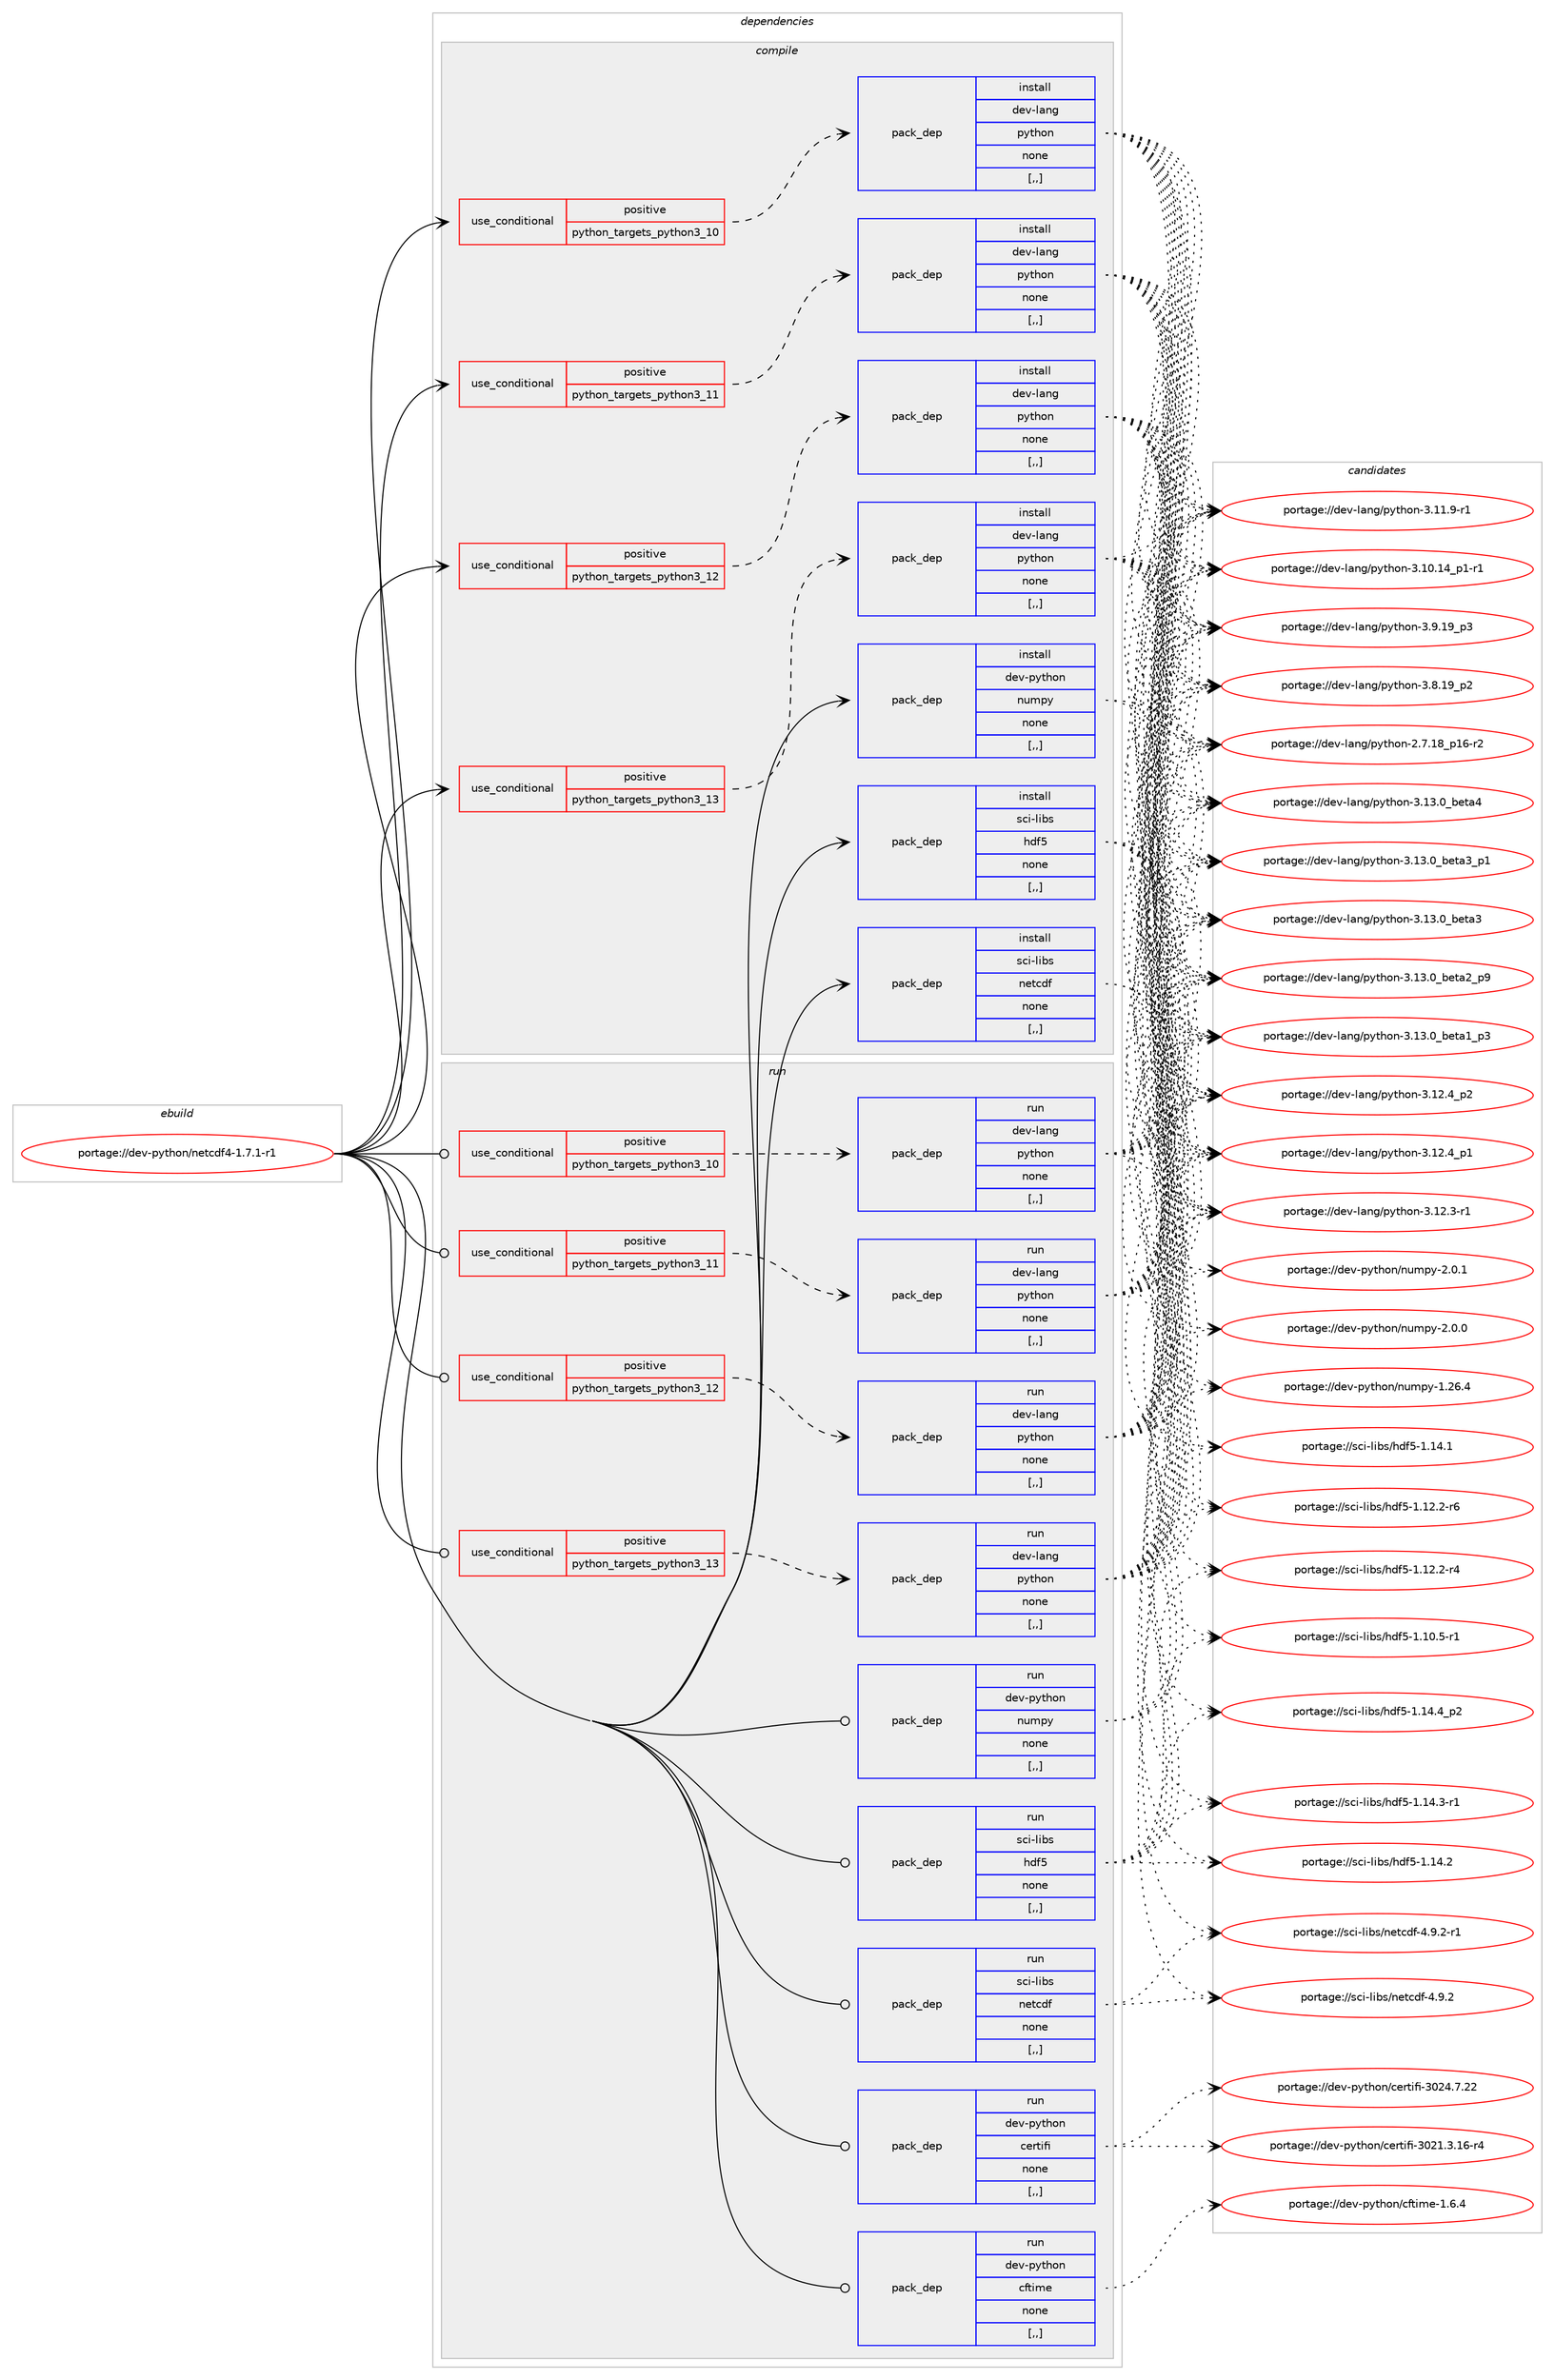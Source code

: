 digraph prolog {

# *************
# Graph options
# *************

newrank=true;
concentrate=true;
compound=true;
graph [rankdir=LR,fontname=Helvetica,fontsize=10,ranksep=1.5];#, ranksep=2.5, nodesep=0.2];
edge  [arrowhead=vee];
node  [fontname=Helvetica,fontsize=10];

# **********
# The ebuild
# **********

subgraph cluster_leftcol {
color=gray;
label=<<i>ebuild</i>>;
id [label="portage://dev-python/netcdf4-1.7.1-r1", color=red, width=4, href="../dev-python/netcdf4-1.7.1-r1.svg"];
}

# ****************
# The dependencies
# ****************

subgraph cluster_midcol {
color=gray;
label=<<i>dependencies</i>>;
subgraph cluster_compile {
fillcolor="#eeeeee";
style=filled;
label=<<i>compile</i>>;
subgraph cond35279 {
dependency152573 [label=<<TABLE BORDER="0" CELLBORDER="1" CELLSPACING="0" CELLPADDING="4"><TR><TD ROWSPAN="3" CELLPADDING="10">use_conditional</TD></TR><TR><TD>positive</TD></TR><TR><TD>python_targets_python3_10</TD></TR></TABLE>>, shape=none, color=red];
subgraph pack116045 {
dependency152574 [label=<<TABLE BORDER="0" CELLBORDER="1" CELLSPACING="0" CELLPADDING="4" WIDTH="220"><TR><TD ROWSPAN="6" CELLPADDING="30">pack_dep</TD></TR><TR><TD WIDTH="110">install</TD></TR><TR><TD>dev-lang</TD></TR><TR><TD>python</TD></TR><TR><TD>none</TD></TR><TR><TD>[,,]</TD></TR></TABLE>>, shape=none, color=blue];
}
dependency152573:e -> dependency152574:w [weight=20,style="dashed",arrowhead="vee"];
}
id:e -> dependency152573:w [weight=20,style="solid",arrowhead="vee"];
subgraph cond35280 {
dependency152575 [label=<<TABLE BORDER="0" CELLBORDER="1" CELLSPACING="0" CELLPADDING="4"><TR><TD ROWSPAN="3" CELLPADDING="10">use_conditional</TD></TR><TR><TD>positive</TD></TR><TR><TD>python_targets_python3_11</TD></TR></TABLE>>, shape=none, color=red];
subgraph pack116046 {
dependency152576 [label=<<TABLE BORDER="0" CELLBORDER="1" CELLSPACING="0" CELLPADDING="4" WIDTH="220"><TR><TD ROWSPAN="6" CELLPADDING="30">pack_dep</TD></TR><TR><TD WIDTH="110">install</TD></TR><TR><TD>dev-lang</TD></TR><TR><TD>python</TD></TR><TR><TD>none</TD></TR><TR><TD>[,,]</TD></TR></TABLE>>, shape=none, color=blue];
}
dependency152575:e -> dependency152576:w [weight=20,style="dashed",arrowhead="vee"];
}
id:e -> dependency152575:w [weight=20,style="solid",arrowhead="vee"];
subgraph cond35281 {
dependency152577 [label=<<TABLE BORDER="0" CELLBORDER="1" CELLSPACING="0" CELLPADDING="4"><TR><TD ROWSPAN="3" CELLPADDING="10">use_conditional</TD></TR><TR><TD>positive</TD></TR><TR><TD>python_targets_python3_12</TD></TR></TABLE>>, shape=none, color=red];
subgraph pack116047 {
dependency152578 [label=<<TABLE BORDER="0" CELLBORDER="1" CELLSPACING="0" CELLPADDING="4" WIDTH="220"><TR><TD ROWSPAN="6" CELLPADDING="30">pack_dep</TD></TR><TR><TD WIDTH="110">install</TD></TR><TR><TD>dev-lang</TD></TR><TR><TD>python</TD></TR><TR><TD>none</TD></TR><TR><TD>[,,]</TD></TR></TABLE>>, shape=none, color=blue];
}
dependency152577:e -> dependency152578:w [weight=20,style="dashed",arrowhead="vee"];
}
id:e -> dependency152577:w [weight=20,style="solid",arrowhead="vee"];
subgraph cond35282 {
dependency152579 [label=<<TABLE BORDER="0" CELLBORDER="1" CELLSPACING="0" CELLPADDING="4"><TR><TD ROWSPAN="3" CELLPADDING="10">use_conditional</TD></TR><TR><TD>positive</TD></TR><TR><TD>python_targets_python3_13</TD></TR></TABLE>>, shape=none, color=red];
subgraph pack116048 {
dependency152580 [label=<<TABLE BORDER="0" CELLBORDER="1" CELLSPACING="0" CELLPADDING="4" WIDTH="220"><TR><TD ROWSPAN="6" CELLPADDING="30">pack_dep</TD></TR><TR><TD WIDTH="110">install</TD></TR><TR><TD>dev-lang</TD></TR><TR><TD>python</TD></TR><TR><TD>none</TD></TR><TR><TD>[,,]</TD></TR></TABLE>>, shape=none, color=blue];
}
dependency152579:e -> dependency152580:w [weight=20,style="dashed",arrowhead="vee"];
}
id:e -> dependency152579:w [weight=20,style="solid",arrowhead="vee"];
subgraph pack116049 {
dependency152581 [label=<<TABLE BORDER="0" CELLBORDER="1" CELLSPACING="0" CELLPADDING="4" WIDTH="220"><TR><TD ROWSPAN="6" CELLPADDING="30">pack_dep</TD></TR><TR><TD WIDTH="110">install</TD></TR><TR><TD>dev-python</TD></TR><TR><TD>numpy</TD></TR><TR><TD>none</TD></TR><TR><TD>[,,]</TD></TR></TABLE>>, shape=none, color=blue];
}
id:e -> dependency152581:w [weight=20,style="solid",arrowhead="vee"];
subgraph pack116050 {
dependency152582 [label=<<TABLE BORDER="0" CELLBORDER="1" CELLSPACING="0" CELLPADDING="4" WIDTH="220"><TR><TD ROWSPAN="6" CELLPADDING="30">pack_dep</TD></TR><TR><TD WIDTH="110">install</TD></TR><TR><TD>sci-libs</TD></TR><TR><TD>hdf5</TD></TR><TR><TD>none</TD></TR><TR><TD>[,,]</TD></TR></TABLE>>, shape=none, color=blue];
}
id:e -> dependency152582:w [weight=20,style="solid",arrowhead="vee"];
subgraph pack116051 {
dependency152583 [label=<<TABLE BORDER="0" CELLBORDER="1" CELLSPACING="0" CELLPADDING="4" WIDTH="220"><TR><TD ROWSPAN="6" CELLPADDING="30">pack_dep</TD></TR><TR><TD WIDTH="110">install</TD></TR><TR><TD>sci-libs</TD></TR><TR><TD>netcdf</TD></TR><TR><TD>none</TD></TR><TR><TD>[,,]</TD></TR></TABLE>>, shape=none, color=blue];
}
id:e -> dependency152583:w [weight=20,style="solid",arrowhead="vee"];
}
subgraph cluster_compileandrun {
fillcolor="#eeeeee";
style=filled;
label=<<i>compile and run</i>>;
}
subgraph cluster_run {
fillcolor="#eeeeee";
style=filled;
label=<<i>run</i>>;
subgraph cond35283 {
dependency152584 [label=<<TABLE BORDER="0" CELLBORDER="1" CELLSPACING="0" CELLPADDING="4"><TR><TD ROWSPAN="3" CELLPADDING="10">use_conditional</TD></TR><TR><TD>positive</TD></TR><TR><TD>python_targets_python3_10</TD></TR></TABLE>>, shape=none, color=red];
subgraph pack116052 {
dependency152585 [label=<<TABLE BORDER="0" CELLBORDER="1" CELLSPACING="0" CELLPADDING="4" WIDTH="220"><TR><TD ROWSPAN="6" CELLPADDING="30">pack_dep</TD></TR><TR><TD WIDTH="110">run</TD></TR><TR><TD>dev-lang</TD></TR><TR><TD>python</TD></TR><TR><TD>none</TD></TR><TR><TD>[,,]</TD></TR></TABLE>>, shape=none, color=blue];
}
dependency152584:e -> dependency152585:w [weight=20,style="dashed",arrowhead="vee"];
}
id:e -> dependency152584:w [weight=20,style="solid",arrowhead="odot"];
subgraph cond35284 {
dependency152586 [label=<<TABLE BORDER="0" CELLBORDER="1" CELLSPACING="0" CELLPADDING="4"><TR><TD ROWSPAN="3" CELLPADDING="10">use_conditional</TD></TR><TR><TD>positive</TD></TR><TR><TD>python_targets_python3_11</TD></TR></TABLE>>, shape=none, color=red];
subgraph pack116053 {
dependency152587 [label=<<TABLE BORDER="0" CELLBORDER="1" CELLSPACING="0" CELLPADDING="4" WIDTH="220"><TR><TD ROWSPAN="6" CELLPADDING="30">pack_dep</TD></TR><TR><TD WIDTH="110">run</TD></TR><TR><TD>dev-lang</TD></TR><TR><TD>python</TD></TR><TR><TD>none</TD></TR><TR><TD>[,,]</TD></TR></TABLE>>, shape=none, color=blue];
}
dependency152586:e -> dependency152587:w [weight=20,style="dashed",arrowhead="vee"];
}
id:e -> dependency152586:w [weight=20,style="solid",arrowhead="odot"];
subgraph cond35285 {
dependency152588 [label=<<TABLE BORDER="0" CELLBORDER="1" CELLSPACING="0" CELLPADDING="4"><TR><TD ROWSPAN="3" CELLPADDING="10">use_conditional</TD></TR><TR><TD>positive</TD></TR><TR><TD>python_targets_python3_12</TD></TR></TABLE>>, shape=none, color=red];
subgraph pack116054 {
dependency152589 [label=<<TABLE BORDER="0" CELLBORDER="1" CELLSPACING="0" CELLPADDING="4" WIDTH="220"><TR><TD ROWSPAN="6" CELLPADDING="30">pack_dep</TD></TR><TR><TD WIDTH="110">run</TD></TR><TR><TD>dev-lang</TD></TR><TR><TD>python</TD></TR><TR><TD>none</TD></TR><TR><TD>[,,]</TD></TR></TABLE>>, shape=none, color=blue];
}
dependency152588:e -> dependency152589:w [weight=20,style="dashed",arrowhead="vee"];
}
id:e -> dependency152588:w [weight=20,style="solid",arrowhead="odot"];
subgraph cond35286 {
dependency152590 [label=<<TABLE BORDER="0" CELLBORDER="1" CELLSPACING="0" CELLPADDING="4"><TR><TD ROWSPAN="3" CELLPADDING="10">use_conditional</TD></TR><TR><TD>positive</TD></TR><TR><TD>python_targets_python3_13</TD></TR></TABLE>>, shape=none, color=red];
subgraph pack116055 {
dependency152591 [label=<<TABLE BORDER="0" CELLBORDER="1" CELLSPACING="0" CELLPADDING="4" WIDTH="220"><TR><TD ROWSPAN="6" CELLPADDING="30">pack_dep</TD></TR><TR><TD WIDTH="110">run</TD></TR><TR><TD>dev-lang</TD></TR><TR><TD>python</TD></TR><TR><TD>none</TD></TR><TR><TD>[,,]</TD></TR></TABLE>>, shape=none, color=blue];
}
dependency152590:e -> dependency152591:w [weight=20,style="dashed",arrowhead="vee"];
}
id:e -> dependency152590:w [weight=20,style="solid",arrowhead="odot"];
subgraph pack116056 {
dependency152592 [label=<<TABLE BORDER="0" CELLBORDER="1" CELLSPACING="0" CELLPADDING="4" WIDTH="220"><TR><TD ROWSPAN="6" CELLPADDING="30">pack_dep</TD></TR><TR><TD WIDTH="110">run</TD></TR><TR><TD>dev-python</TD></TR><TR><TD>certifi</TD></TR><TR><TD>none</TD></TR><TR><TD>[,,]</TD></TR></TABLE>>, shape=none, color=blue];
}
id:e -> dependency152592:w [weight=20,style="solid",arrowhead="odot"];
subgraph pack116057 {
dependency152593 [label=<<TABLE BORDER="0" CELLBORDER="1" CELLSPACING="0" CELLPADDING="4" WIDTH="220"><TR><TD ROWSPAN="6" CELLPADDING="30">pack_dep</TD></TR><TR><TD WIDTH="110">run</TD></TR><TR><TD>dev-python</TD></TR><TR><TD>cftime</TD></TR><TR><TD>none</TD></TR><TR><TD>[,,]</TD></TR></TABLE>>, shape=none, color=blue];
}
id:e -> dependency152593:w [weight=20,style="solid",arrowhead="odot"];
subgraph pack116058 {
dependency152594 [label=<<TABLE BORDER="0" CELLBORDER="1" CELLSPACING="0" CELLPADDING="4" WIDTH="220"><TR><TD ROWSPAN="6" CELLPADDING="30">pack_dep</TD></TR><TR><TD WIDTH="110">run</TD></TR><TR><TD>dev-python</TD></TR><TR><TD>numpy</TD></TR><TR><TD>none</TD></TR><TR><TD>[,,]</TD></TR></TABLE>>, shape=none, color=blue];
}
id:e -> dependency152594:w [weight=20,style="solid",arrowhead="odot"];
subgraph pack116059 {
dependency152595 [label=<<TABLE BORDER="0" CELLBORDER="1" CELLSPACING="0" CELLPADDING="4" WIDTH="220"><TR><TD ROWSPAN="6" CELLPADDING="30">pack_dep</TD></TR><TR><TD WIDTH="110">run</TD></TR><TR><TD>sci-libs</TD></TR><TR><TD>hdf5</TD></TR><TR><TD>none</TD></TR><TR><TD>[,,]</TD></TR></TABLE>>, shape=none, color=blue];
}
id:e -> dependency152595:w [weight=20,style="solid",arrowhead="odot"];
subgraph pack116060 {
dependency152596 [label=<<TABLE BORDER="0" CELLBORDER="1" CELLSPACING="0" CELLPADDING="4" WIDTH="220"><TR><TD ROWSPAN="6" CELLPADDING="30">pack_dep</TD></TR><TR><TD WIDTH="110">run</TD></TR><TR><TD>sci-libs</TD></TR><TR><TD>netcdf</TD></TR><TR><TD>none</TD></TR><TR><TD>[,,]</TD></TR></TABLE>>, shape=none, color=blue];
}
id:e -> dependency152596:w [weight=20,style="solid",arrowhead="odot"];
}
}

# **************
# The candidates
# **************

subgraph cluster_choices {
rank=same;
color=gray;
label=<<i>candidates</i>>;

subgraph choice116045 {
color=black;
nodesep=1;
choice1001011184510897110103471121211161041111104551464951464895981011169752 [label="portage://dev-lang/python-3.13.0_beta4", color=red, width=4,href="../dev-lang/python-3.13.0_beta4.svg"];
choice10010111845108971101034711212111610411111045514649514648959810111697519511249 [label="portage://dev-lang/python-3.13.0_beta3_p1", color=red, width=4,href="../dev-lang/python-3.13.0_beta3_p1.svg"];
choice1001011184510897110103471121211161041111104551464951464895981011169751 [label="portage://dev-lang/python-3.13.0_beta3", color=red, width=4,href="../dev-lang/python-3.13.0_beta3.svg"];
choice10010111845108971101034711212111610411111045514649514648959810111697509511257 [label="portage://dev-lang/python-3.13.0_beta2_p9", color=red, width=4,href="../dev-lang/python-3.13.0_beta2_p9.svg"];
choice10010111845108971101034711212111610411111045514649514648959810111697499511251 [label="portage://dev-lang/python-3.13.0_beta1_p3", color=red, width=4,href="../dev-lang/python-3.13.0_beta1_p3.svg"];
choice100101118451089711010347112121116104111110455146495046529511250 [label="portage://dev-lang/python-3.12.4_p2", color=red, width=4,href="../dev-lang/python-3.12.4_p2.svg"];
choice100101118451089711010347112121116104111110455146495046529511249 [label="portage://dev-lang/python-3.12.4_p1", color=red, width=4,href="../dev-lang/python-3.12.4_p1.svg"];
choice100101118451089711010347112121116104111110455146495046514511449 [label="portage://dev-lang/python-3.12.3-r1", color=red, width=4,href="../dev-lang/python-3.12.3-r1.svg"];
choice100101118451089711010347112121116104111110455146494946574511449 [label="portage://dev-lang/python-3.11.9-r1", color=red, width=4,href="../dev-lang/python-3.11.9-r1.svg"];
choice100101118451089711010347112121116104111110455146494846495295112494511449 [label="portage://dev-lang/python-3.10.14_p1-r1", color=red, width=4,href="../dev-lang/python-3.10.14_p1-r1.svg"];
choice100101118451089711010347112121116104111110455146574649579511251 [label="portage://dev-lang/python-3.9.19_p3", color=red, width=4,href="../dev-lang/python-3.9.19_p3.svg"];
choice100101118451089711010347112121116104111110455146564649579511250 [label="portage://dev-lang/python-3.8.19_p2", color=red, width=4,href="../dev-lang/python-3.8.19_p2.svg"];
choice100101118451089711010347112121116104111110455046554649569511249544511450 [label="portage://dev-lang/python-2.7.18_p16-r2", color=red, width=4,href="../dev-lang/python-2.7.18_p16-r2.svg"];
dependency152574:e -> choice1001011184510897110103471121211161041111104551464951464895981011169752:w [style=dotted,weight="100"];
dependency152574:e -> choice10010111845108971101034711212111610411111045514649514648959810111697519511249:w [style=dotted,weight="100"];
dependency152574:e -> choice1001011184510897110103471121211161041111104551464951464895981011169751:w [style=dotted,weight="100"];
dependency152574:e -> choice10010111845108971101034711212111610411111045514649514648959810111697509511257:w [style=dotted,weight="100"];
dependency152574:e -> choice10010111845108971101034711212111610411111045514649514648959810111697499511251:w [style=dotted,weight="100"];
dependency152574:e -> choice100101118451089711010347112121116104111110455146495046529511250:w [style=dotted,weight="100"];
dependency152574:e -> choice100101118451089711010347112121116104111110455146495046529511249:w [style=dotted,weight="100"];
dependency152574:e -> choice100101118451089711010347112121116104111110455146495046514511449:w [style=dotted,weight="100"];
dependency152574:e -> choice100101118451089711010347112121116104111110455146494946574511449:w [style=dotted,weight="100"];
dependency152574:e -> choice100101118451089711010347112121116104111110455146494846495295112494511449:w [style=dotted,weight="100"];
dependency152574:e -> choice100101118451089711010347112121116104111110455146574649579511251:w [style=dotted,weight="100"];
dependency152574:e -> choice100101118451089711010347112121116104111110455146564649579511250:w [style=dotted,weight="100"];
dependency152574:e -> choice100101118451089711010347112121116104111110455046554649569511249544511450:w [style=dotted,weight="100"];
}
subgraph choice116046 {
color=black;
nodesep=1;
choice1001011184510897110103471121211161041111104551464951464895981011169752 [label="portage://dev-lang/python-3.13.0_beta4", color=red, width=4,href="../dev-lang/python-3.13.0_beta4.svg"];
choice10010111845108971101034711212111610411111045514649514648959810111697519511249 [label="portage://dev-lang/python-3.13.0_beta3_p1", color=red, width=4,href="../dev-lang/python-3.13.0_beta3_p1.svg"];
choice1001011184510897110103471121211161041111104551464951464895981011169751 [label="portage://dev-lang/python-3.13.0_beta3", color=red, width=4,href="../dev-lang/python-3.13.0_beta3.svg"];
choice10010111845108971101034711212111610411111045514649514648959810111697509511257 [label="portage://dev-lang/python-3.13.0_beta2_p9", color=red, width=4,href="../dev-lang/python-3.13.0_beta2_p9.svg"];
choice10010111845108971101034711212111610411111045514649514648959810111697499511251 [label="portage://dev-lang/python-3.13.0_beta1_p3", color=red, width=4,href="../dev-lang/python-3.13.0_beta1_p3.svg"];
choice100101118451089711010347112121116104111110455146495046529511250 [label="portage://dev-lang/python-3.12.4_p2", color=red, width=4,href="../dev-lang/python-3.12.4_p2.svg"];
choice100101118451089711010347112121116104111110455146495046529511249 [label="portage://dev-lang/python-3.12.4_p1", color=red, width=4,href="../dev-lang/python-3.12.4_p1.svg"];
choice100101118451089711010347112121116104111110455146495046514511449 [label="portage://dev-lang/python-3.12.3-r1", color=red, width=4,href="../dev-lang/python-3.12.3-r1.svg"];
choice100101118451089711010347112121116104111110455146494946574511449 [label="portage://dev-lang/python-3.11.9-r1", color=red, width=4,href="../dev-lang/python-3.11.9-r1.svg"];
choice100101118451089711010347112121116104111110455146494846495295112494511449 [label="portage://dev-lang/python-3.10.14_p1-r1", color=red, width=4,href="../dev-lang/python-3.10.14_p1-r1.svg"];
choice100101118451089711010347112121116104111110455146574649579511251 [label="portage://dev-lang/python-3.9.19_p3", color=red, width=4,href="../dev-lang/python-3.9.19_p3.svg"];
choice100101118451089711010347112121116104111110455146564649579511250 [label="portage://dev-lang/python-3.8.19_p2", color=red, width=4,href="../dev-lang/python-3.8.19_p2.svg"];
choice100101118451089711010347112121116104111110455046554649569511249544511450 [label="portage://dev-lang/python-2.7.18_p16-r2", color=red, width=4,href="../dev-lang/python-2.7.18_p16-r2.svg"];
dependency152576:e -> choice1001011184510897110103471121211161041111104551464951464895981011169752:w [style=dotted,weight="100"];
dependency152576:e -> choice10010111845108971101034711212111610411111045514649514648959810111697519511249:w [style=dotted,weight="100"];
dependency152576:e -> choice1001011184510897110103471121211161041111104551464951464895981011169751:w [style=dotted,weight="100"];
dependency152576:e -> choice10010111845108971101034711212111610411111045514649514648959810111697509511257:w [style=dotted,weight="100"];
dependency152576:e -> choice10010111845108971101034711212111610411111045514649514648959810111697499511251:w [style=dotted,weight="100"];
dependency152576:e -> choice100101118451089711010347112121116104111110455146495046529511250:w [style=dotted,weight="100"];
dependency152576:e -> choice100101118451089711010347112121116104111110455146495046529511249:w [style=dotted,weight="100"];
dependency152576:e -> choice100101118451089711010347112121116104111110455146495046514511449:w [style=dotted,weight="100"];
dependency152576:e -> choice100101118451089711010347112121116104111110455146494946574511449:w [style=dotted,weight="100"];
dependency152576:e -> choice100101118451089711010347112121116104111110455146494846495295112494511449:w [style=dotted,weight="100"];
dependency152576:e -> choice100101118451089711010347112121116104111110455146574649579511251:w [style=dotted,weight="100"];
dependency152576:e -> choice100101118451089711010347112121116104111110455146564649579511250:w [style=dotted,weight="100"];
dependency152576:e -> choice100101118451089711010347112121116104111110455046554649569511249544511450:w [style=dotted,weight="100"];
}
subgraph choice116047 {
color=black;
nodesep=1;
choice1001011184510897110103471121211161041111104551464951464895981011169752 [label="portage://dev-lang/python-3.13.0_beta4", color=red, width=4,href="../dev-lang/python-3.13.0_beta4.svg"];
choice10010111845108971101034711212111610411111045514649514648959810111697519511249 [label="portage://dev-lang/python-3.13.0_beta3_p1", color=red, width=4,href="../dev-lang/python-3.13.0_beta3_p1.svg"];
choice1001011184510897110103471121211161041111104551464951464895981011169751 [label="portage://dev-lang/python-3.13.0_beta3", color=red, width=4,href="../dev-lang/python-3.13.0_beta3.svg"];
choice10010111845108971101034711212111610411111045514649514648959810111697509511257 [label="portage://dev-lang/python-3.13.0_beta2_p9", color=red, width=4,href="../dev-lang/python-3.13.0_beta2_p9.svg"];
choice10010111845108971101034711212111610411111045514649514648959810111697499511251 [label="portage://dev-lang/python-3.13.0_beta1_p3", color=red, width=4,href="../dev-lang/python-3.13.0_beta1_p3.svg"];
choice100101118451089711010347112121116104111110455146495046529511250 [label="portage://dev-lang/python-3.12.4_p2", color=red, width=4,href="../dev-lang/python-3.12.4_p2.svg"];
choice100101118451089711010347112121116104111110455146495046529511249 [label="portage://dev-lang/python-3.12.4_p1", color=red, width=4,href="../dev-lang/python-3.12.4_p1.svg"];
choice100101118451089711010347112121116104111110455146495046514511449 [label="portage://dev-lang/python-3.12.3-r1", color=red, width=4,href="../dev-lang/python-3.12.3-r1.svg"];
choice100101118451089711010347112121116104111110455146494946574511449 [label="portage://dev-lang/python-3.11.9-r1", color=red, width=4,href="../dev-lang/python-3.11.9-r1.svg"];
choice100101118451089711010347112121116104111110455146494846495295112494511449 [label="portage://dev-lang/python-3.10.14_p1-r1", color=red, width=4,href="../dev-lang/python-3.10.14_p1-r1.svg"];
choice100101118451089711010347112121116104111110455146574649579511251 [label="portage://dev-lang/python-3.9.19_p3", color=red, width=4,href="../dev-lang/python-3.9.19_p3.svg"];
choice100101118451089711010347112121116104111110455146564649579511250 [label="portage://dev-lang/python-3.8.19_p2", color=red, width=4,href="../dev-lang/python-3.8.19_p2.svg"];
choice100101118451089711010347112121116104111110455046554649569511249544511450 [label="portage://dev-lang/python-2.7.18_p16-r2", color=red, width=4,href="../dev-lang/python-2.7.18_p16-r2.svg"];
dependency152578:e -> choice1001011184510897110103471121211161041111104551464951464895981011169752:w [style=dotted,weight="100"];
dependency152578:e -> choice10010111845108971101034711212111610411111045514649514648959810111697519511249:w [style=dotted,weight="100"];
dependency152578:e -> choice1001011184510897110103471121211161041111104551464951464895981011169751:w [style=dotted,weight="100"];
dependency152578:e -> choice10010111845108971101034711212111610411111045514649514648959810111697509511257:w [style=dotted,weight="100"];
dependency152578:e -> choice10010111845108971101034711212111610411111045514649514648959810111697499511251:w [style=dotted,weight="100"];
dependency152578:e -> choice100101118451089711010347112121116104111110455146495046529511250:w [style=dotted,weight="100"];
dependency152578:e -> choice100101118451089711010347112121116104111110455146495046529511249:w [style=dotted,weight="100"];
dependency152578:e -> choice100101118451089711010347112121116104111110455146495046514511449:w [style=dotted,weight="100"];
dependency152578:e -> choice100101118451089711010347112121116104111110455146494946574511449:w [style=dotted,weight="100"];
dependency152578:e -> choice100101118451089711010347112121116104111110455146494846495295112494511449:w [style=dotted,weight="100"];
dependency152578:e -> choice100101118451089711010347112121116104111110455146574649579511251:w [style=dotted,weight="100"];
dependency152578:e -> choice100101118451089711010347112121116104111110455146564649579511250:w [style=dotted,weight="100"];
dependency152578:e -> choice100101118451089711010347112121116104111110455046554649569511249544511450:w [style=dotted,weight="100"];
}
subgraph choice116048 {
color=black;
nodesep=1;
choice1001011184510897110103471121211161041111104551464951464895981011169752 [label="portage://dev-lang/python-3.13.0_beta4", color=red, width=4,href="../dev-lang/python-3.13.0_beta4.svg"];
choice10010111845108971101034711212111610411111045514649514648959810111697519511249 [label="portage://dev-lang/python-3.13.0_beta3_p1", color=red, width=4,href="../dev-lang/python-3.13.0_beta3_p1.svg"];
choice1001011184510897110103471121211161041111104551464951464895981011169751 [label="portage://dev-lang/python-3.13.0_beta3", color=red, width=4,href="../dev-lang/python-3.13.0_beta3.svg"];
choice10010111845108971101034711212111610411111045514649514648959810111697509511257 [label="portage://dev-lang/python-3.13.0_beta2_p9", color=red, width=4,href="../dev-lang/python-3.13.0_beta2_p9.svg"];
choice10010111845108971101034711212111610411111045514649514648959810111697499511251 [label="portage://dev-lang/python-3.13.0_beta1_p3", color=red, width=4,href="../dev-lang/python-3.13.0_beta1_p3.svg"];
choice100101118451089711010347112121116104111110455146495046529511250 [label="portage://dev-lang/python-3.12.4_p2", color=red, width=4,href="../dev-lang/python-3.12.4_p2.svg"];
choice100101118451089711010347112121116104111110455146495046529511249 [label="portage://dev-lang/python-3.12.4_p1", color=red, width=4,href="../dev-lang/python-3.12.4_p1.svg"];
choice100101118451089711010347112121116104111110455146495046514511449 [label="portage://dev-lang/python-3.12.3-r1", color=red, width=4,href="../dev-lang/python-3.12.3-r1.svg"];
choice100101118451089711010347112121116104111110455146494946574511449 [label="portage://dev-lang/python-3.11.9-r1", color=red, width=4,href="../dev-lang/python-3.11.9-r1.svg"];
choice100101118451089711010347112121116104111110455146494846495295112494511449 [label="portage://dev-lang/python-3.10.14_p1-r1", color=red, width=4,href="../dev-lang/python-3.10.14_p1-r1.svg"];
choice100101118451089711010347112121116104111110455146574649579511251 [label="portage://dev-lang/python-3.9.19_p3", color=red, width=4,href="../dev-lang/python-3.9.19_p3.svg"];
choice100101118451089711010347112121116104111110455146564649579511250 [label="portage://dev-lang/python-3.8.19_p2", color=red, width=4,href="../dev-lang/python-3.8.19_p2.svg"];
choice100101118451089711010347112121116104111110455046554649569511249544511450 [label="portage://dev-lang/python-2.7.18_p16-r2", color=red, width=4,href="../dev-lang/python-2.7.18_p16-r2.svg"];
dependency152580:e -> choice1001011184510897110103471121211161041111104551464951464895981011169752:w [style=dotted,weight="100"];
dependency152580:e -> choice10010111845108971101034711212111610411111045514649514648959810111697519511249:w [style=dotted,weight="100"];
dependency152580:e -> choice1001011184510897110103471121211161041111104551464951464895981011169751:w [style=dotted,weight="100"];
dependency152580:e -> choice10010111845108971101034711212111610411111045514649514648959810111697509511257:w [style=dotted,weight="100"];
dependency152580:e -> choice10010111845108971101034711212111610411111045514649514648959810111697499511251:w [style=dotted,weight="100"];
dependency152580:e -> choice100101118451089711010347112121116104111110455146495046529511250:w [style=dotted,weight="100"];
dependency152580:e -> choice100101118451089711010347112121116104111110455146495046529511249:w [style=dotted,weight="100"];
dependency152580:e -> choice100101118451089711010347112121116104111110455146495046514511449:w [style=dotted,weight="100"];
dependency152580:e -> choice100101118451089711010347112121116104111110455146494946574511449:w [style=dotted,weight="100"];
dependency152580:e -> choice100101118451089711010347112121116104111110455146494846495295112494511449:w [style=dotted,weight="100"];
dependency152580:e -> choice100101118451089711010347112121116104111110455146574649579511251:w [style=dotted,weight="100"];
dependency152580:e -> choice100101118451089711010347112121116104111110455146564649579511250:w [style=dotted,weight="100"];
dependency152580:e -> choice100101118451089711010347112121116104111110455046554649569511249544511450:w [style=dotted,weight="100"];
}
subgraph choice116049 {
color=black;
nodesep=1;
choice1001011184511212111610411111047110117109112121455046484649 [label="portage://dev-python/numpy-2.0.1", color=red, width=4,href="../dev-python/numpy-2.0.1.svg"];
choice1001011184511212111610411111047110117109112121455046484648 [label="portage://dev-python/numpy-2.0.0", color=red, width=4,href="../dev-python/numpy-2.0.0.svg"];
choice100101118451121211161041111104711011710911212145494650544652 [label="portage://dev-python/numpy-1.26.4", color=red, width=4,href="../dev-python/numpy-1.26.4.svg"];
dependency152581:e -> choice1001011184511212111610411111047110117109112121455046484649:w [style=dotted,weight="100"];
dependency152581:e -> choice1001011184511212111610411111047110117109112121455046484648:w [style=dotted,weight="100"];
dependency152581:e -> choice100101118451121211161041111104711011710911212145494650544652:w [style=dotted,weight="100"];
}
subgraph choice116050 {
color=black;
nodesep=1;
choice1159910545108105981154710410010253454946495246529511250 [label="portage://sci-libs/hdf5-1.14.4_p2", color=red, width=4,href="../sci-libs/hdf5-1.14.4_p2.svg"];
choice1159910545108105981154710410010253454946495246514511449 [label="portage://sci-libs/hdf5-1.14.3-r1", color=red, width=4,href="../sci-libs/hdf5-1.14.3-r1.svg"];
choice115991054510810598115471041001025345494649524650 [label="portage://sci-libs/hdf5-1.14.2", color=red, width=4,href="../sci-libs/hdf5-1.14.2.svg"];
choice115991054510810598115471041001025345494649524649 [label="portage://sci-libs/hdf5-1.14.1", color=red, width=4,href="../sci-libs/hdf5-1.14.1.svg"];
choice1159910545108105981154710410010253454946495046504511454 [label="portage://sci-libs/hdf5-1.12.2-r6", color=red, width=4,href="../sci-libs/hdf5-1.12.2-r6.svg"];
choice1159910545108105981154710410010253454946495046504511452 [label="portage://sci-libs/hdf5-1.12.2-r4", color=red, width=4,href="../sci-libs/hdf5-1.12.2-r4.svg"];
choice1159910545108105981154710410010253454946494846534511449 [label="portage://sci-libs/hdf5-1.10.5-r1", color=red, width=4,href="../sci-libs/hdf5-1.10.5-r1.svg"];
dependency152582:e -> choice1159910545108105981154710410010253454946495246529511250:w [style=dotted,weight="100"];
dependency152582:e -> choice1159910545108105981154710410010253454946495246514511449:w [style=dotted,weight="100"];
dependency152582:e -> choice115991054510810598115471041001025345494649524650:w [style=dotted,weight="100"];
dependency152582:e -> choice115991054510810598115471041001025345494649524649:w [style=dotted,weight="100"];
dependency152582:e -> choice1159910545108105981154710410010253454946495046504511454:w [style=dotted,weight="100"];
dependency152582:e -> choice1159910545108105981154710410010253454946495046504511452:w [style=dotted,weight="100"];
dependency152582:e -> choice1159910545108105981154710410010253454946494846534511449:w [style=dotted,weight="100"];
}
subgraph choice116051 {
color=black;
nodesep=1;
choice11599105451081059811547110101116991001024552465746504511449 [label="portage://sci-libs/netcdf-4.9.2-r1", color=red, width=4,href="../sci-libs/netcdf-4.9.2-r1.svg"];
choice1159910545108105981154711010111699100102455246574650 [label="portage://sci-libs/netcdf-4.9.2", color=red, width=4,href="../sci-libs/netcdf-4.9.2.svg"];
dependency152583:e -> choice11599105451081059811547110101116991001024552465746504511449:w [style=dotted,weight="100"];
dependency152583:e -> choice1159910545108105981154711010111699100102455246574650:w [style=dotted,weight="100"];
}
subgraph choice116052 {
color=black;
nodesep=1;
choice1001011184510897110103471121211161041111104551464951464895981011169752 [label="portage://dev-lang/python-3.13.0_beta4", color=red, width=4,href="../dev-lang/python-3.13.0_beta4.svg"];
choice10010111845108971101034711212111610411111045514649514648959810111697519511249 [label="portage://dev-lang/python-3.13.0_beta3_p1", color=red, width=4,href="../dev-lang/python-3.13.0_beta3_p1.svg"];
choice1001011184510897110103471121211161041111104551464951464895981011169751 [label="portage://dev-lang/python-3.13.0_beta3", color=red, width=4,href="../dev-lang/python-3.13.0_beta3.svg"];
choice10010111845108971101034711212111610411111045514649514648959810111697509511257 [label="portage://dev-lang/python-3.13.0_beta2_p9", color=red, width=4,href="../dev-lang/python-3.13.0_beta2_p9.svg"];
choice10010111845108971101034711212111610411111045514649514648959810111697499511251 [label="portage://dev-lang/python-3.13.0_beta1_p3", color=red, width=4,href="../dev-lang/python-3.13.0_beta1_p3.svg"];
choice100101118451089711010347112121116104111110455146495046529511250 [label="portage://dev-lang/python-3.12.4_p2", color=red, width=4,href="../dev-lang/python-3.12.4_p2.svg"];
choice100101118451089711010347112121116104111110455146495046529511249 [label="portage://dev-lang/python-3.12.4_p1", color=red, width=4,href="../dev-lang/python-3.12.4_p1.svg"];
choice100101118451089711010347112121116104111110455146495046514511449 [label="portage://dev-lang/python-3.12.3-r1", color=red, width=4,href="../dev-lang/python-3.12.3-r1.svg"];
choice100101118451089711010347112121116104111110455146494946574511449 [label="portage://dev-lang/python-3.11.9-r1", color=red, width=4,href="../dev-lang/python-3.11.9-r1.svg"];
choice100101118451089711010347112121116104111110455146494846495295112494511449 [label="portage://dev-lang/python-3.10.14_p1-r1", color=red, width=4,href="../dev-lang/python-3.10.14_p1-r1.svg"];
choice100101118451089711010347112121116104111110455146574649579511251 [label="portage://dev-lang/python-3.9.19_p3", color=red, width=4,href="../dev-lang/python-3.9.19_p3.svg"];
choice100101118451089711010347112121116104111110455146564649579511250 [label="portage://dev-lang/python-3.8.19_p2", color=red, width=4,href="../dev-lang/python-3.8.19_p2.svg"];
choice100101118451089711010347112121116104111110455046554649569511249544511450 [label="portage://dev-lang/python-2.7.18_p16-r2", color=red, width=4,href="../dev-lang/python-2.7.18_p16-r2.svg"];
dependency152585:e -> choice1001011184510897110103471121211161041111104551464951464895981011169752:w [style=dotted,weight="100"];
dependency152585:e -> choice10010111845108971101034711212111610411111045514649514648959810111697519511249:w [style=dotted,weight="100"];
dependency152585:e -> choice1001011184510897110103471121211161041111104551464951464895981011169751:w [style=dotted,weight="100"];
dependency152585:e -> choice10010111845108971101034711212111610411111045514649514648959810111697509511257:w [style=dotted,weight="100"];
dependency152585:e -> choice10010111845108971101034711212111610411111045514649514648959810111697499511251:w [style=dotted,weight="100"];
dependency152585:e -> choice100101118451089711010347112121116104111110455146495046529511250:w [style=dotted,weight="100"];
dependency152585:e -> choice100101118451089711010347112121116104111110455146495046529511249:w [style=dotted,weight="100"];
dependency152585:e -> choice100101118451089711010347112121116104111110455146495046514511449:w [style=dotted,weight="100"];
dependency152585:e -> choice100101118451089711010347112121116104111110455146494946574511449:w [style=dotted,weight="100"];
dependency152585:e -> choice100101118451089711010347112121116104111110455146494846495295112494511449:w [style=dotted,weight="100"];
dependency152585:e -> choice100101118451089711010347112121116104111110455146574649579511251:w [style=dotted,weight="100"];
dependency152585:e -> choice100101118451089711010347112121116104111110455146564649579511250:w [style=dotted,weight="100"];
dependency152585:e -> choice100101118451089711010347112121116104111110455046554649569511249544511450:w [style=dotted,weight="100"];
}
subgraph choice116053 {
color=black;
nodesep=1;
choice1001011184510897110103471121211161041111104551464951464895981011169752 [label="portage://dev-lang/python-3.13.0_beta4", color=red, width=4,href="../dev-lang/python-3.13.0_beta4.svg"];
choice10010111845108971101034711212111610411111045514649514648959810111697519511249 [label="portage://dev-lang/python-3.13.0_beta3_p1", color=red, width=4,href="../dev-lang/python-3.13.0_beta3_p1.svg"];
choice1001011184510897110103471121211161041111104551464951464895981011169751 [label="portage://dev-lang/python-3.13.0_beta3", color=red, width=4,href="../dev-lang/python-3.13.0_beta3.svg"];
choice10010111845108971101034711212111610411111045514649514648959810111697509511257 [label="portage://dev-lang/python-3.13.0_beta2_p9", color=red, width=4,href="../dev-lang/python-3.13.0_beta2_p9.svg"];
choice10010111845108971101034711212111610411111045514649514648959810111697499511251 [label="portage://dev-lang/python-3.13.0_beta1_p3", color=red, width=4,href="../dev-lang/python-3.13.0_beta1_p3.svg"];
choice100101118451089711010347112121116104111110455146495046529511250 [label="portage://dev-lang/python-3.12.4_p2", color=red, width=4,href="../dev-lang/python-3.12.4_p2.svg"];
choice100101118451089711010347112121116104111110455146495046529511249 [label="portage://dev-lang/python-3.12.4_p1", color=red, width=4,href="../dev-lang/python-3.12.4_p1.svg"];
choice100101118451089711010347112121116104111110455146495046514511449 [label="portage://dev-lang/python-3.12.3-r1", color=red, width=4,href="../dev-lang/python-3.12.3-r1.svg"];
choice100101118451089711010347112121116104111110455146494946574511449 [label="portage://dev-lang/python-3.11.9-r1", color=red, width=4,href="../dev-lang/python-3.11.9-r1.svg"];
choice100101118451089711010347112121116104111110455146494846495295112494511449 [label="portage://dev-lang/python-3.10.14_p1-r1", color=red, width=4,href="../dev-lang/python-3.10.14_p1-r1.svg"];
choice100101118451089711010347112121116104111110455146574649579511251 [label="portage://dev-lang/python-3.9.19_p3", color=red, width=4,href="../dev-lang/python-3.9.19_p3.svg"];
choice100101118451089711010347112121116104111110455146564649579511250 [label="portage://dev-lang/python-3.8.19_p2", color=red, width=4,href="../dev-lang/python-3.8.19_p2.svg"];
choice100101118451089711010347112121116104111110455046554649569511249544511450 [label="portage://dev-lang/python-2.7.18_p16-r2", color=red, width=4,href="../dev-lang/python-2.7.18_p16-r2.svg"];
dependency152587:e -> choice1001011184510897110103471121211161041111104551464951464895981011169752:w [style=dotted,weight="100"];
dependency152587:e -> choice10010111845108971101034711212111610411111045514649514648959810111697519511249:w [style=dotted,weight="100"];
dependency152587:e -> choice1001011184510897110103471121211161041111104551464951464895981011169751:w [style=dotted,weight="100"];
dependency152587:e -> choice10010111845108971101034711212111610411111045514649514648959810111697509511257:w [style=dotted,weight="100"];
dependency152587:e -> choice10010111845108971101034711212111610411111045514649514648959810111697499511251:w [style=dotted,weight="100"];
dependency152587:e -> choice100101118451089711010347112121116104111110455146495046529511250:w [style=dotted,weight="100"];
dependency152587:e -> choice100101118451089711010347112121116104111110455146495046529511249:w [style=dotted,weight="100"];
dependency152587:e -> choice100101118451089711010347112121116104111110455146495046514511449:w [style=dotted,weight="100"];
dependency152587:e -> choice100101118451089711010347112121116104111110455146494946574511449:w [style=dotted,weight="100"];
dependency152587:e -> choice100101118451089711010347112121116104111110455146494846495295112494511449:w [style=dotted,weight="100"];
dependency152587:e -> choice100101118451089711010347112121116104111110455146574649579511251:w [style=dotted,weight="100"];
dependency152587:e -> choice100101118451089711010347112121116104111110455146564649579511250:w [style=dotted,weight="100"];
dependency152587:e -> choice100101118451089711010347112121116104111110455046554649569511249544511450:w [style=dotted,weight="100"];
}
subgraph choice116054 {
color=black;
nodesep=1;
choice1001011184510897110103471121211161041111104551464951464895981011169752 [label="portage://dev-lang/python-3.13.0_beta4", color=red, width=4,href="../dev-lang/python-3.13.0_beta4.svg"];
choice10010111845108971101034711212111610411111045514649514648959810111697519511249 [label="portage://dev-lang/python-3.13.0_beta3_p1", color=red, width=4,href="../dev-lang/python-3.13.0_beta3_p1.svg"];
choice1001011184510897110103471121211161041111104551464951464895981011169751 [label="portage://dev-lang/python-3.13.0_beta3", color=red, width=4,href="../dev-lang/python-3.13.0_beta3.svg"];
choice10010111845108971101034711212111610411111045514649514648959810111697509511257 [label="portage://dev-lang/python-3.13.0_beta2_p9", color=red, width=4,href="../dev-lang/python-3.13.0_beta2_p9.svg"];
choice10010111845108971101034711212111610411111045514649514648959810111697499511251 [label="portage://dev-lang/python-3.13.0_beta1_p3", color=red, width=4,href="../dev-lang/python-3.13.0_beta1_p3.svg"];
choice100101118451089711010347112121116104111110455146495046529511250 [label="portage://dev-lang/python-3.12.4_p2", color=red, width=4,href="../dev-lang/python-3.12.4_p2.svg"];
choice100101118451089711010347112121116104111110455146495046529511249 [label="portage://dev-lang/python-3.12.4_p1", color=red, width=4,href="../dev-lang/python-3.12.4_p1.svg"];
choice100101118451089711010347112121116104111110455146495046514511449 [label="portage://dev-lang/python-3.12.3-r1", color=red, width=4,href="../dev-lang/python-3.12.3-r1.svg"];
choice100101118451089711010347112121116104111110455146494946574511449 [label="portage://dev-lang/python-3.11.9-r1", color=red, width=4,href="../dev-lang/python-3.11.9-r1.svg"];
choice100101118451089711010347112121116104111110455146494846495295112494511449 [label="portage://dev-lang/python-3.10.14_p1-r1", color=red, width=4,href="../dev-lang/python-3.10.14_p1-r1.svg"];
choice100101118451089711010347112121116104111110455146574649579511251 [label="portage://dev-lang/python-3.9.19_p3", color=red, width=4,href="../dev-lang/python-3.9.19_p3.svg"];
choice100101118451089711010347112121116104111110455146564649579511250 [label="portage://dev-lang/python-3.8.19_p2", color=red, width=4,href="../dev-lang/python-3.8.19_p2.svg"];
choice100101118451089711010347112121116104111110455046554649569511249544511450 [label="portage://dev-lang/python-2.7.18_p16-r2", color=red, width=4,href="../dev-lang/python-2.7.18_p16-r2.svg"];
dependency152589:e -> choice1001011184510897110103471121211161041111104551464951464895981011169752:w [style=dotted,weight="100"];
dependency152589:e -> choice10010111845108971101034711212111610411111045514649514648959810111697519511249:w [style=dotted,weight="100"];
dependency152589:e -> choice1001011184510897110103471121211161041111104551464951464895981011169751:w [style=dotted,weight="100"];
dependency152589:e -> choice10010111845108971101034711212111610411111045514649514648959810111697509511257:w [style=dotted,weight="100"];
dependency152589:e -> choice10010111845108971101034711212111610411111045514649514648959810111697499511251:w [style=dotted,weight="100"];
dependency152589:e -> choice100101118451089711010347112121116104111110455146495046529511250:w [style=dotted,weight="100"];
dependency152589:e -> choice100101118451089711010347112121116104111110455146495046529511249:w [style=dotted,weight="100"];
dependency152589:e -> choice100101118451089711010347112121116104111110455146495046514511449:w [style=dotted,weight="100"];
dependency152589:e -> choice100101118451089711010347112121116104111110455146494946574511449:w [style=dotted,weight="100"];
dependency152589:e -> choice100101118451089711010347112121116104111110455146494846495295112494511449:w [style=dotted,weight="100"];
dependency152589:e -> choice100101118451089711010347112121116104111110455146574649579511251:w [style=dotted,weight="100"];
dependency152589:e -> choice100101118451089711010347112121116104111110455146564649579511250:w [style=dotted,weight="100"];
dependency152589:e -> choice100101118451089711010347112121116104111110455046554649569511249544511450:w [style=dotted,weight="100"];
}
subgraph choice116055 {
color=black;
nodesep=1;
choice1001011184510897110103471121211161041111104551464951464895981011169752 [label="portage://dev-lang/python-3.13.0_beta4", color=red, width=4,href="../dev-lang/python-3.13.0_beta4.svg"];
choice10010111845108971101034711212111610411111045514649514648959810111697519511249 [label="portage://dev-lang/python-3.13.0_beta3_p1", color=red, width=4,href="../dev-lang/python-3.13.0_beta3_p1.svg"];
choice1001011184510897110103471121211161041111104551464951464895981011169751 [label="portage://dev-lang/python-3.13.0_beta3", color=red, width=4,href="../dev-lang/python-3.13.0_beta3.svg"];
choice10010111845108971101034711212111610411111045514649514648959810111697509511257 [label="portage://dev-lang/python-3.13.0_beta2_p9", color=red, width=4,href="../dev-lang/python-3.13.0_beta2_p9.svg"];
choice10010111845108971101034711212111610411111045514649514648959810111697499511251 [label="portage://dev-lang/python-3.13.0_beta1_p3", color=red, width=4,href="../dev-lang/python-3.13.0_beta1_p3.svg"];
choice100101118451089711010347112121116104111110455146495046529511250 [label="portage://dev-lang/python-3.12.4_p2", color=red, width=4,href="../dev-lang/python-3.12.4_p2.svg"];
choice100101118451089711010347112121116104111110455146495046529511249 [label="portage://dev-lang/python-3.12.4_p1", color=red, width=4,href="../dev-lang/python-3.12.4_p1.svg"];
choice100101118451089711010347112121116104111110455146495046514511449 [label="portage://dev-lang/python-3.12.3-r1", color=red, width=4,href="../dev-lang/python-3.12.3-r1.svg"];
choice100101118451089711010347112121116104111110455146494946574511449 [label="portage://dev-lang/python-3.11.9-r1", color=red, width=4,href="../dev-lang/python-3.11.9-r1.svg"];
choice100101118451089711010347112121116104111110455146494846495295112494511449 [label="portage://dev-lang/python-3.10.14_p1-r1", color=red, width=4,href="../dev-lang/python-3.10.14_p1-r1.svg"];
choice100101118451089711010347112121116104111110455146574649579511251 [label="portage://dev-lang/python-3.9.19_p3", color=red, width=4,href="../dev-lang/python-3.9.19_p3.svg"];
choice100101118451089711010347112121116104111110455146564649579511250 [label="portage://dev-lang/python-3.8.19_p2", color=red, width=4,href="../dev-lang/python-3.8.19_p2.svg"];
choice100101118451089711010347112121116104111110455046554649569511249544511450 [label="portage://dev-lang/python-2.7.18_p16-r2", color=red, width=4,href="../dev-lang/python-2.7.18_p16-r2.svg"];
dependency152591:e -> choice1001011184510897110103471121211161041111104551464951464895981011169752:w [style=dotted,weight="100"];
dependency152591:e -> choice10010111845108971101034711212111610411111045514649514648959810111697519511249:w [style=dotted,weight="100"];
dependency152591:e -> choice1001011184510897110103471121211161041111104551464951464895981011169751:w [style=dotted,weight="100"];
dependency152591:e -> choice10010111845108971101034711212111610411111045514649514648959810111697509511257:w [style=dotted,weight="100"];
dependency152591:e -> choice10010111845108971101034711212111610411111045514649514648959810111697499511251:w [style=dotted,weight="100"];
dependency152591:e -> choice100101118451089711010347112121116104111110455146495046529511250:w [style=dotted,weight="100"];
dependency152591:e -> choice100101118451089711010347112121116104111110455146495046529511249:w [style=dotted,weight="100"];
dependency152591:e -> choice100101118451089711010347112121116104111110455146495046514511449:w [style=dotted,weight="100"];
dependency152591:e -> choice100101118451089711010347112121116104111110455146494946574511449:w [style=dotted,weight="100"];
dependency152591:e -> choice100101118451089711010347112121116104111110455146494846495295112494511449:w [style=dotted,weight="100"];
dependency152591:e -> choice100101118451089711010347112121116104111110455146574649579511251:w [style=dotted,weight="100"];
dependency152591:e -> choice100101118451089711010347112121116104111110455146564649579511250:w [style=dotted,weight="100"];
dependency152591:e -> choice100101118451089711010347112121116104111110455046554649569511249544511450:w [style=dotted,weight="100"];
}
subgraph choice116056 {
color=black;
nodesep=1;
choice10010111845112121116104111110479910111411610510210545514850524655465050 [label="portage://dev-python/certifi-3024.7.22", color=red, width=4,href="../dev-python/certifi-3024.7.22.svg"];
choice100101118451121211161041111104799101114116105102105455148504946514649544511452 [label="portage://dev-python/certifi-3021.3.16-r4", color=red, width=4,href="../dev-python/certifi-3021.3.16-r4.svg"];
dependency152592:e -> choice10010111845112121116104111110479910111411610510210545514850524655465050:w [style=dotted,weight="100"];
dependency152592:e -> choice100101118451121211161041111104799101114116105102105455148504946514649544511452:w [style=dotted,weight="100"];
}
subgraph choice116057 {
color=black;
nodesep=1;
choice100101118451121211161041111104799102116105109101454946544652 [label="portage://dev-python/cftime-1.6.4", color=red, width=4,href="../dev-python/cftime-1.6.4.svg"];
dependency152593:e -> choice100101118451121211161041111104799102116105109101454946544652:w [style=dotted,weight="100"];
}
subgraph choice116058 {
color=black;
nodesep=1;
choice1001011184511212111610411111047110117109112121455046484649 [label="portage://dev-python/numpy-2.0.1", color=red, width=4,href="../dev-python/numpy-2.0.1.svg"];
choice1001011184511212111610411111047110117109112121455046484648 [label="portage://dev-python/numpy-2.0.0", color=red, width=4,href="../dev-python/numpy-2.0.0.svg"];
choice100101118451121211161041111104711011710911212145494650544652 [label="portage://dev-python/numpy-1.26.4", color=red, width=4,href="../dev-python/numpy-1.26.4.svg"];
dependency152594:e -> choice1001011184511212111610411111047110117109112121455046484649:w [style=dotted,weight="100"];
dependency152594:e -> choice1001011184511212111610411111047110117109112121455046484648:w [style=dotted,weight="100"];
dependency152594:e -> choice100101118451121211161041111104711011710911212145494650544652:w [style=dotted,weight="100"];
}
subgraph choice116059 {
color=black;
nodesep=1;
choice1159910545108105981154710410010253454946495246529511250 [label="portage://sci-libs/hdf5-1.14.4_p2", color=red, width=4,href="../sci-libs/hdf5-1.14.4_p2.svg"];
choice1159910545108105981154710410010253454946495246514511449 [label="portage://sci-libs/hdf5-1.14.3-r1", color=red, width=4,href="../sci-libs/hdf5-1.14.3-r1.svg"];
choice115991054510810598115471041001025345494649524650 [label="portage://sci-libs/hdf5-1.14.2", color=red, width=4,href="../sci-libs/hdf5-1.14.2.svg"];
choice115991054510810598115471041001025345494649524649 [label="portage://sci-libs/hdf5-1.14.1", color=red, width=4,href="../sci-libs/hdf5-1.14.1.svg"];
choice1159910545108105981154710410010253454946495046504511454 [label="portage://sci-libs/hdf5-1.12.2-r6", color=red, width=4,href="../sci-libs/hdf5-1.12.2-r6.svg"];
choice1159910545108105981154710410010253454946495046504511452 [label="portage://sci-libs/hdf5-1.12.2-r4", color=red, width=4,href="../sci-libs/hdf5-1.12.2-r4.svg"];
choice1159910545108105981154710410010253454946494846534511449 [label="portage://sci-libs/hdf5-1.10.5-r1", color=red, width=4,href="../sci-libs/hdf5-1.10.5-r1.svg"];
dependency152595:e -> choice1159910545108105981154710410010253454946495246529511250:w [style=dotted,weight="100"];
dependency152595:e -> choice1159910545108105981154710410010253454946495246514511449:w [style=dotted,weight="100"];
dependency152595:e -> choice115991054510810598115471041001025345494649524650:w [style=dotted,weight="100"];
dependency152595:e -> choice115991054510810598115471041001025345494649524649:w [style=dotted,weight="100"];
dependency152595:e -> choice1159910545108105981154710410010253454946495046504511454:w [style=dotted,weight="100"];
dependency152595:e -> choice1159910545108105981154710410010253454946495046504511452:w [style=dotted,weight="100"];
dependency152595:e -> choice1159910545108105981154710410010253454946494846534511449:w [style=dotted,weight="100"];
}
subgraph choice116060 {
color=black;
nodesep=1;
choice11599105451081059811547110101116991001024552465746504511449 [label="portage://sci-libs/netcdf-4.9.2-r1", color=red, width=4,href="../sci-libs/netcdf-4.9.2-r1.svg"];
choice1159910545108105981154711010111699100102455246574650 [label="portage://sci-libs/netcdf-4.9.2", color=red, width=4,href="../sci-libs/netcdf-4.9.2.svg"];
dependency152596:e -> choice11599105451081059811547110101116991001024552465746504511449:w [style=dotted,weight="100"];
dependency152596:e -> choice1159910545108105981154711010111699100102455246574650:w [style=dotted,weight="100"];
}
}

}
